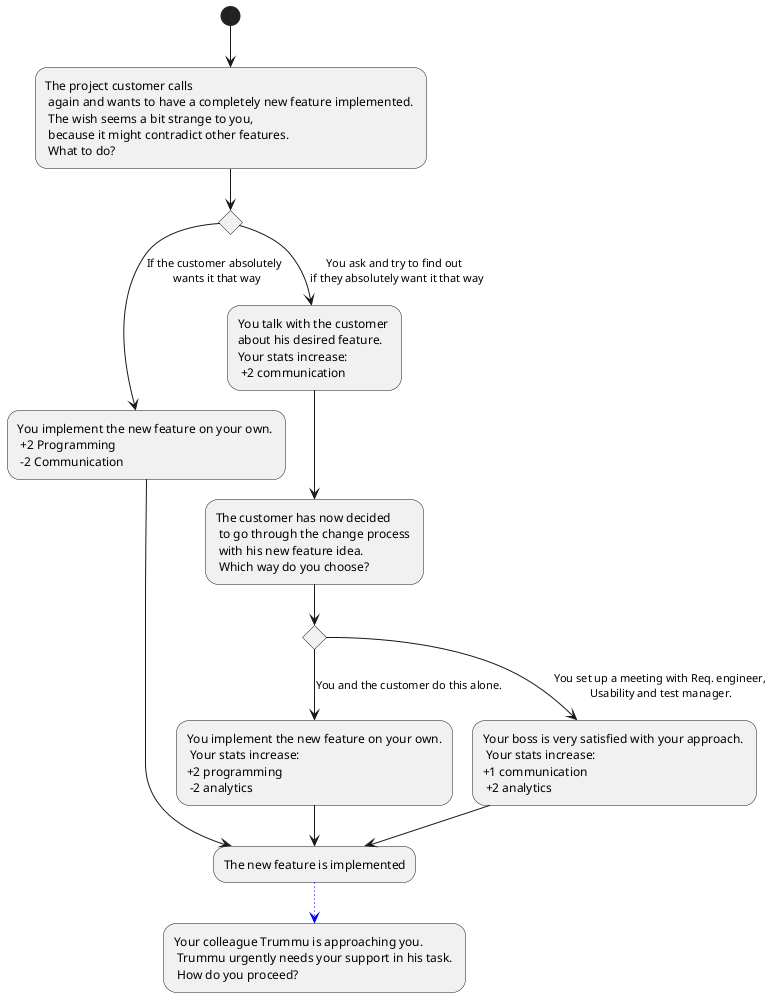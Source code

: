 @startuml
(*) --> "The project customer calls \n again and wants to have a completely new feature implemented. \n The wish seems a bit strange to you, \n because it might contradict other features.\n What to do?" as f 
'if "" then 
'--> [Du arbeitest einfach drauf los.] "f"
if " " then
--> [If the customer absolutely \n wants it that way] "You implement the new feature on your own. \n +2 Programming \n -2 Communication" as c
else
--> [You ask and try to find out \n if they absolutely want it that way] "You talk with the customer \nabout his desired feature. \nYour stats increase:\n +2 communication"
endif
'Vorbedingung: Nur wenn zuvor gewählt wurde, mit dem Kunden nochmal darüber zu reden!
--> "The customer has now decided \n to go through the change process \n with his new feature idea. \n Which way do you choose?"
if " " then
--> [You and the customer do this alone.] "You implement the new feature on your own.\n Your stats increase:\n+2 programming \n -2 analytics" as a
else
--> [You set up a meeting with Req. engineer, \nUsability and test manager.] "Your boss is very satisfied with your approach. \n Your stats increase: \n+1 communication \n +2 analytics" as b
--> "The new feature is implemented" as fertig
endif
a --> fertig
c --> fertig
-[#blue,dotted]-> "Your colleague Trummu is approaching you.\n Trummu urgently needs your support in his task. \n How do you proceed?"
@enduml
